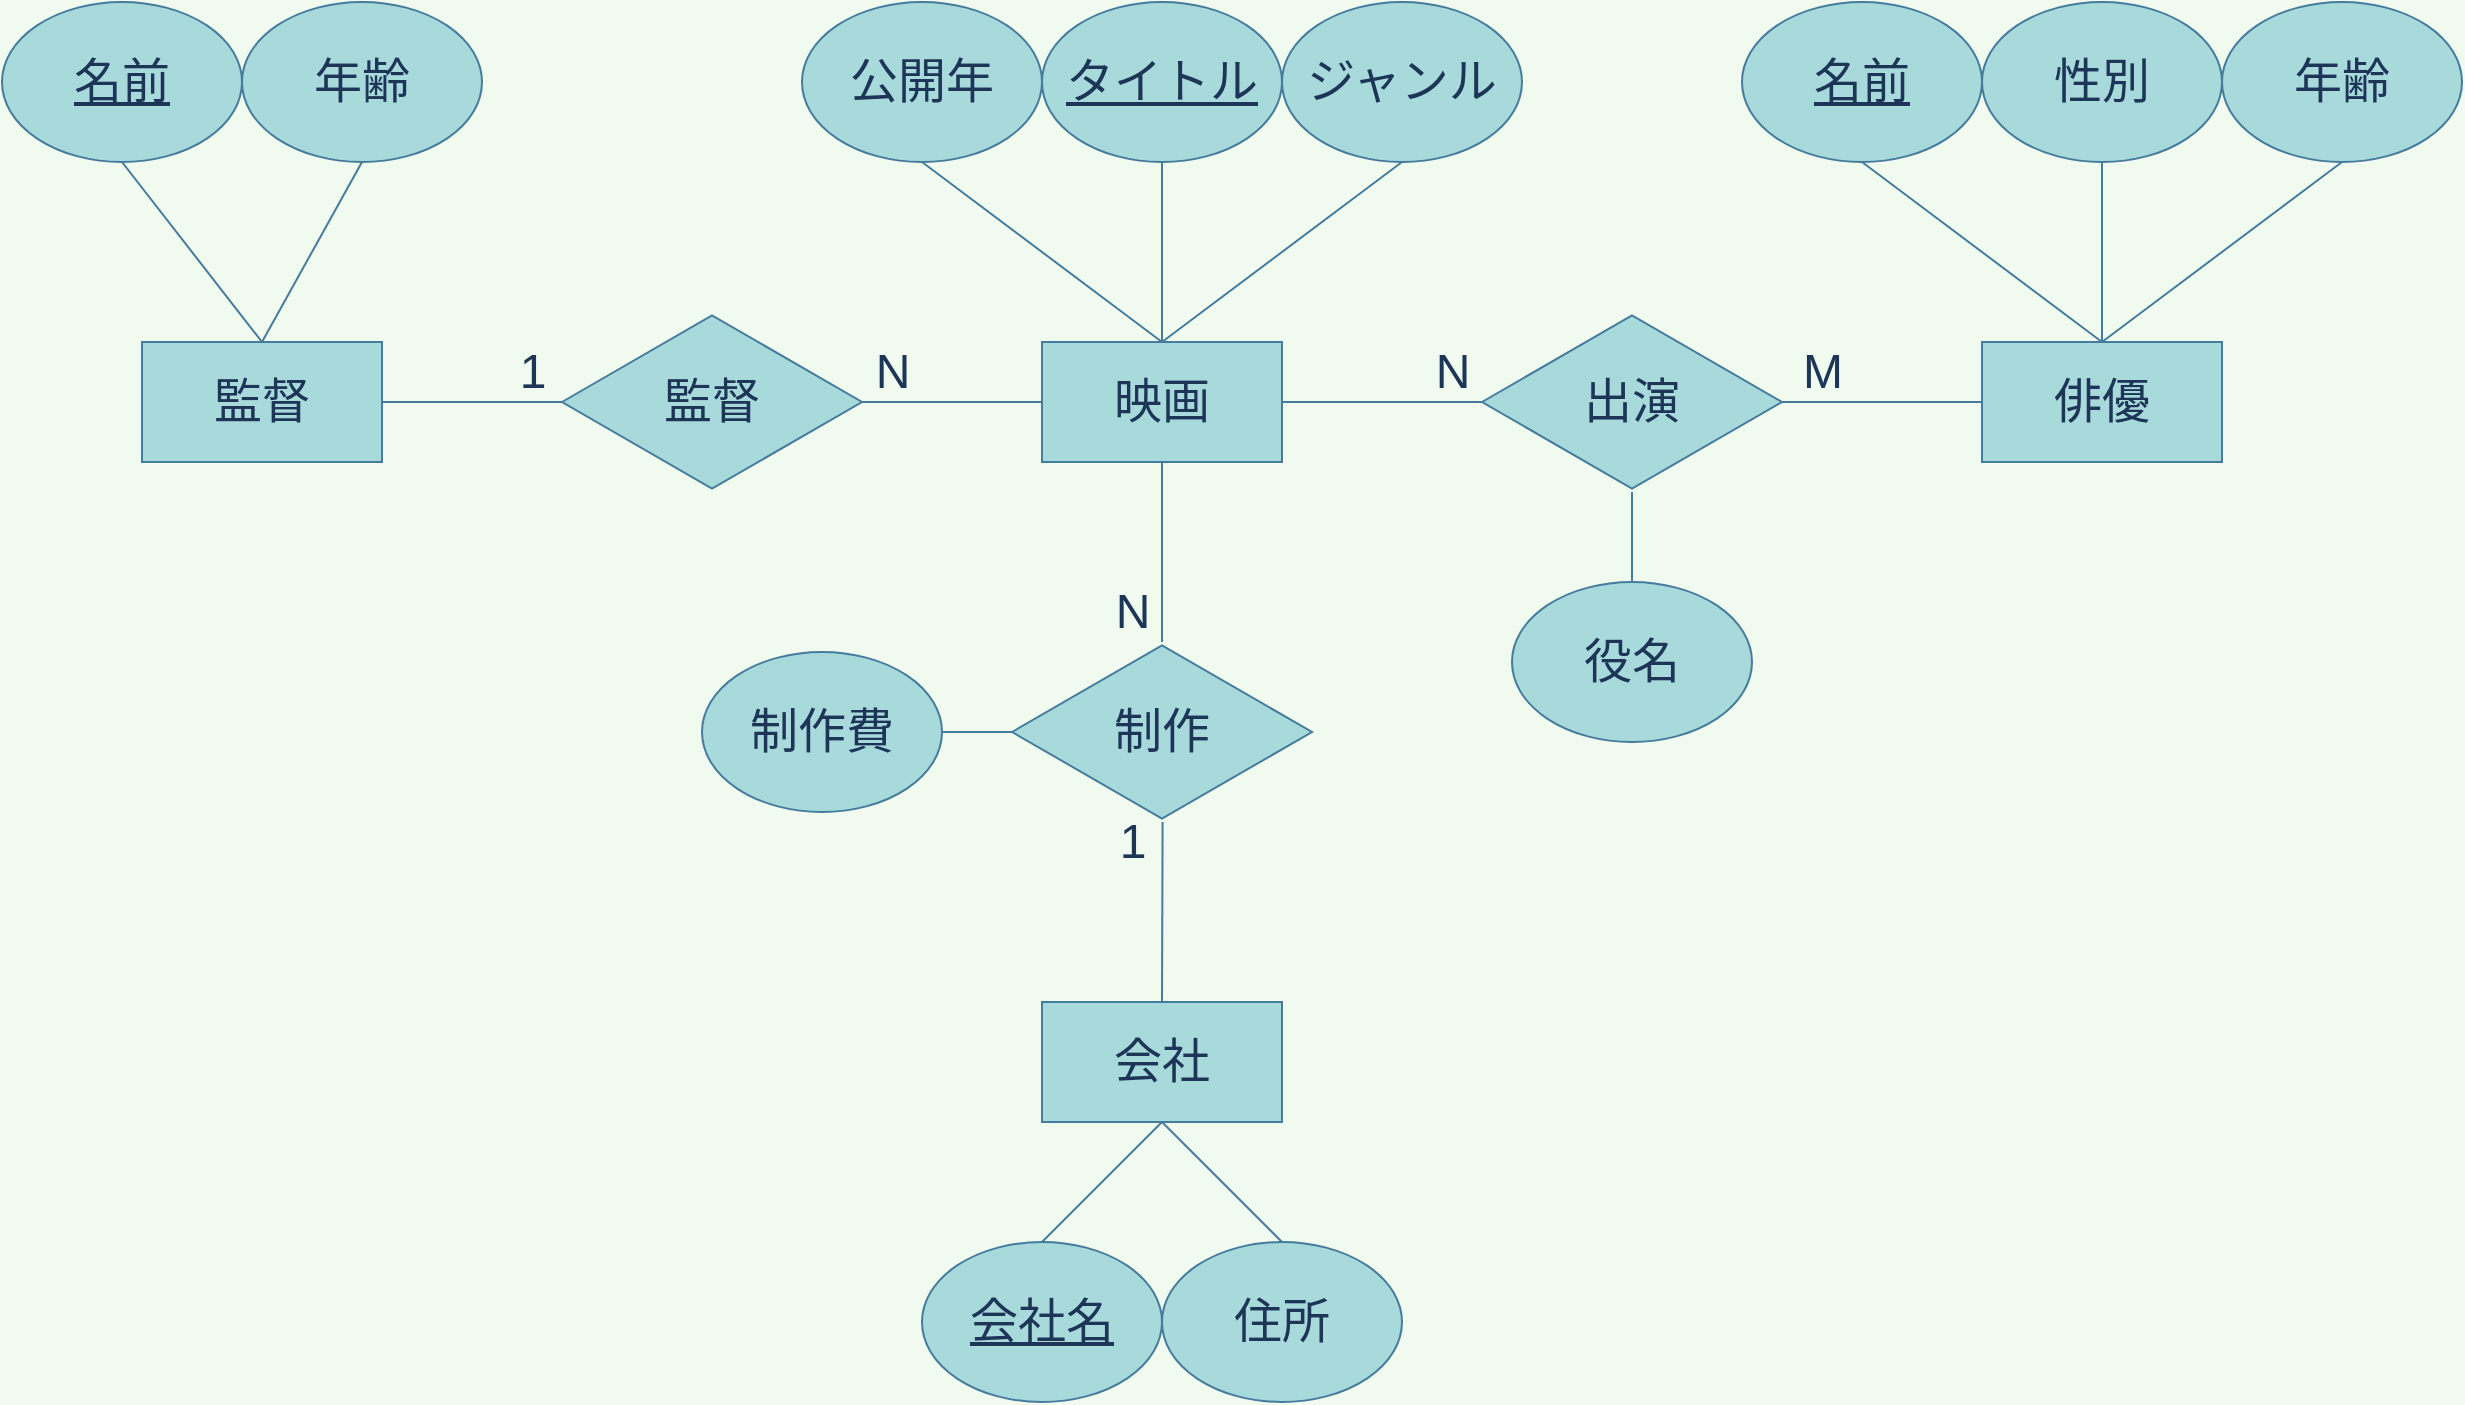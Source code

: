 <mxfile version="13.6.5">
    <diagram id="RapSkUgb8w5dOuWq6VPw" name="ページ1">
        <mxGraphModel dx="925" dy="637" grid="1" gridSize="10" guides="1" tooltips="1" connect="1" arrows="1" fold="1" page="0" pageScale="1" pageWidth="1169" pageHeight="827" background="#F1FAEE" math="0" shadow="0">
            <root>
                <mxCell id="0"/>
                <mxCell id="1" parent="0"/>
                <mxCell id="12" value="" style="endArrow=none;html=1;exitX=1;exitY=0.5;exitDx=0;exitDy=0;entryX=0;entryY=0.5;entryDx=0;entryDy=0;fontSize=24;fontColor=#1D3557;strokeColor=#457B9D;labelBackgroundColor=#F1FAEE;" parent="1" source="11" edge="1">
                    <mxGeometry width="50" height="50" relative="1" as="geometry">
                        <mxPoint x="560" y="320" as="sourcePoint"/>
                        <mxPoint x="520" y="220" as="targetPoint"/>
                    </mxGeometry>
                </mxCell>
                <mxCell id="11" value="監督" style="html=1;whiteSpace=wrap;aspect=fixed;shape=isoRectangle;fontSize=24;fillColor=#A8DADC;fontColor=#1D3557;strokeColor=#457B9D;" parent="1" vertex="1">
                    <mxGeometry x="280" y="175" width="150" height="90" as="geometry"/>
                </mxCell>
                <mxCell id="13" value="" style="endArrow=none;html=1;exitX=1;exitY=0.5;exitDx=0;exitDy=0;entryX=0;entryY=0.5;entryDx=0;entryDy=0;fontSize=24;fontColor=#1D3557;strokeColor=#457B9D;labelBackgroundColor=#F1FAEE;" parent="1" source="52" target="11" edge="1">
                    <mxGeometry width="50" height="50" relative="1" as="geometry">
                        <mxPoint x="240" y="225" as="sourcePoint"/>
                        <mxPoint x="520" y="220" as="targetPoint"/>
                    </mxGeometry>
                </mxCell>
                <mxCell id="15" value="" style="endArrow=none;html=1;entryX=1;entryY=0.5;entryDx=0;entryDy=0;exitX=0;exitY=0.5;exitDx=0;exitDy=0;fontSize=24;fontColor=#1D3557;strokeColor=#457B9D;labelBackgroundColor=#F1FAEE;" parent="1" source="16" edge="1">
                    <mxGeometry width="50" height="50" relative="1" as="geometry">
                        <mxPoint x="560" y="320" as="sourcePoint"/>
                        <mxPoint x="640" y="220" as="targetPoint"/>
                    </mxGeometry>
                </mxCell>
                <mxCell id="17" value="" style="endArrow=none;html=1;entryX=1;entryY=0.5;entryDx=0;entryDy=0;exitX=0;exitY=0.5;exitDx=0;exitDy=0;fontSize=24;fontColor=#1D3557;strokeColor=#457B9D;labelBackgroundColor=#F1FAEE;" parent="1" source="53" target="16" edge="1">
                    <mxGeometry width="50" height="50" relative="1" as="geometry">
                        <mxPoint x="980" y="220" as="sourcePoint"/>
                        <mxPoint x="640" y="220" as="targetPoint"/>
                    </mxGeometry>
                </mxCell>
                <mxCell id="24" value="" style="group;fontSize=24;fontColor=#1D3557;" parent="1" vertex="1" connectable="0">
                    <mxGeometry x="740" y="175" width="150" height="90" as="geometry"/>
                </mxCell>
                <mxCell id="16" value="出演" style="html=1;whiteSpace=wrap;aspect=fixed;shape=isoRectangle;fontSize=24;fillColor=#A8DADC;fontColor=#1D3557;strokeColor=#457B9D;" parent="24" vertex="1">
                    <mxGeometry width="150" height="90" as="geometry"/>
                </mxCell>
                <mxCell id="38" value="制作" style="html=1;whiteSpace=wrap;aspect=fixed;shape=isoRectangle;fontSize=24;fillColor=#A8DADC;fontColor=#1D3557;strokeColor=#457B9D;" parent="1" vertex="1">
                    <mxGeometry x="505" y="340" width="150" height="90" as="geometry"/>
                </mxCell>
                <mxCell id="44" value="" style="endArrow=none;html=1;entryX=0.5;entryY=1;entryDx=0;entryDy=0;fontSize=24;fontColor=#1D3557;strokeColor=#457B9D;labelBackgroundColor=#F1FAEE;" parent="1" source="38" target="54" edge="1">
                    <mxGeometry width="50" height="50" relative="1" as="geometry">
                        <mxPoint x="560" y="320" as="sourcePoint"/>
                        <mxPoint x="580" y="260" as="targetPoint"/>
                    </mxGeometry>
                </mxCell>
                <mxCell id="45" value="" style="endArrow=none;html=1;exitX=0.5;exitY=0;exitDx=0;exitDy=0;entryX=0.502;entryY=1;entryDx=0;entryDy=0;entryPerimeter=0;fontSize=24;fontColor=#1D3557;strokeColor=#457B9D;labelBackgroundColor=#F1FAEE;" parent="1" source="55" target="38" edge="1">
                    <mxGeometry width="50" height="50" relative="1" as="geometry">
                        <mxPoint x="580" y="500" as="sourcePoint"/>
                        <mxPoint x="610" y="270" as="targetPoint"/>
                    </mxGeometry>
                </mxCell>
                <mxCell id="46" value="1" style="text;html=1;align=center;verticalAlign=middle;resizable=0;points=[];autosize=1;fontColor=#1D3557;fontSize=24;" parent="1" vertex="1">
                    <mxGeometry x="550" y="425" width="30" height="30" as="geometry"/>
                </mxCell>
                <mxCell id="47" value="1" style="text;html=1;align=center;verticalAlign=middle;resizable=0;points=[];autosize=1;fontColor=#1D3557;fontSize=24;" parent="1" vertex="1">
                    <mxGeometry x="250" y="190" width="30" height="30" as="geometry"/>
                </mxCell>
                <mxCell id="48" value="N" style="text;html=1;align=center;verticalAlign=middle;resizable=0;points=[];autosize=1;fontColor=#1D3557;fontSize=24;" parent="1" vertex="1">
                    <mxGeometry x="550" y="310" width="30" height="30" as="geometry"/>
                </mxCell>
                <mxCell id="49" value="N" style="text;html=1;align=center;verticalAlign=middle;resizable=0;points=[];autosize=1;fontColor=#1D3557;fontSize=24;" parent="1" vertex="1">
                    <mxGeometry x="430" y="190" width="30" height="30" as="geometry"/>
                </mxCell>
                <mxCell id="51" value="N" style="text;html=1;align=center;verticalAlign=middle;resizable=0;points=[];autosize=1;fontColor=#1D3557;fontSize=24;" parent="1" vertex="1">
                    <mxGeometry x="710" y="190" width="30" height="30" as="geometry"/>
                </mxCell>
                <mxCell id="50" value="M" style="text;html=1;align=center;verticalAlign=middle;resizable=0;points=[];autosize=1;fontColor=#1D3557;fontSize=24;" parent="1" vertex="1">
                    <mxGeometry x="890" y="190" width="40" height="30" as="geometry"/>
                </mxCell>
                <mxCell id="52" value="監督" style="rounded=0;whiteSpace=wrap;html=1;sketch=0;fillColor=#A8DADC;fontSize=24;fontColor=#1D3557;strokeColor=#457B9D;" parent="1" vertex="1">
                    <mxGeometry x="70" y="190" width="120" height="60" as="geometry"/>
                </mxCell>
                <mxCell id="53" value="俳優" style="rounded=0;whiteSpace=wrap;html=1;sketch=0;fillColor=#A8DADC;fontSize=24;fontColor=#1D3557;strokeColor=#457B9D;" parent="1" vertex="1">
                    <mxGeometry x="990" y="190" width="120" height="60" as="geometry"/>
                </mxCell>
                <mxCell id="54" value="映画" style="rounded=0;whiteSpace=wrap;html=1;sketch=0;fillColor=#A8DADC;fontSize=24;fontColor=#1D3557;strokeColor=#457B9D;" parent="1" vertex="1">
                    <mxGeometry x="520" y="190" width="120" height="60" as="geometry"/>
                </mxCell>
                <mxCell id="55" value="会社" style="rounded=0;whiteSpace=wrap;html=1;sketch=0;fillColor=#A8DADC;fontSize=24;fontColor=#1D3557;strokeColor=#457B9D;" parent="1" vertex="1">
                    <mxGeometry x="520" y="520" width="120" height="60" as="geometry"/>
                </mxCell>
                <mxCell id="56" value="&lt;u&gt;タイトル&lt;/u&gt;" style="ellipse;whiteSpace=wrap;html=1;rounded=0;sketch=0;fillColor=#A8DADC;fontSize=24;fontColor=#1D3557;strokeColor=#457B9D;" parent="1" vertex="1">
                    <mxGeometry x="520" y="20" width="120" height="80" as="geometry"/>
                </mxCell>
                <mxCell id="57" value="公開年" style="ellipse;whiteSpace=wrap;html=1;rounded=0;sketch=0;fillColor=#A8DADC;fontSize=24;fontColor=#1D3557;strokeColor=#457B9D;" parent="1" vertex="1">
                    <mxGeometry x="400" y="20" width="120" height="80" as="geometry"/>
                </mxCell>
                <mxCell id="58" value="ジャンル" style="ellipse;whiteSpace=wrap;html=1;rounded=0;sketch=0;fillColor=#A8DADC;fontSize=24;fontColor=#1D3557;strokeColor=#457B9D;" parent="1" vertex="1">
                    <mxGeometry x="640" y="20" width="120" height="80" as="geometry"/>
                </mxCell>
                <mxCell id="66" value="" style="endArrow=none;html=1;fillColor=#A8DADC;fontSize=24;fontColor=#1D3557;entryX=0.5;entryY=0;entryDx=0;entryDy=0;exitX=0.5;exitY=1;exitDx=0;exitDy=0;strokeColor=#457B9D;labelBackgroundColor=#F1FAEE;" parent="1" source="57" target="54" edge="1">
                    <mxGeometry width="50" height="50" relative="1" as="geometry">
                        <mxPoint x="490" y="150" as="sourcePoint"/>
                        <mxPoint x="540" y="100" as="targetPoint"/>
                    </mxGeometry>
                </mxCell>
                <mxCell id="67" value="" style="endArrow=none;html=1;fillColor=#A8DADC;fontSize=24;fontColor=#1D3557;entryX=0.5;entryY=0;entryDx=0;entryDy=0;exitX=0.5;exitY=1;exitDx=0;exitDy=0;strokeColor=#457B9D;labelBackgroundColor=#F1FAEE;" parent="1" source="56" target="54" edge="1">
                    <mxGeometry width="50" height="50" relative="1" as="geometry">
                        <mxPoint x="470" y="60" as="sourcePoint"/>
                        <mxPoint x="590" y="200" as="targetPoint"/>
                    </mxGeometry>
                </mxCell>
                <mxCell id="68" value="" style="endArrow=none;html=1;fillColor=#A8DADC;fontSize=24;fontColor=#1D3557;exitX=0.5;exitY=0;exitDx=0;exitDy=0;strokeColor=#457B9D;entryX=0.5;entryY=1;entryDx=0;entryDy=0;labelBackgroundColor=#F1FAEE;" parent="1" source="54" target="58" edge="1">
                    <mxGeometry width="50" height="50" relative="1" as="geometry">
                        <mxPoint x="480" y="70" as="sourcePoint"/>
                        <mxPoint x="640" y="130" as="targetPoint"/>
                    </mxGeometry>
                </mxCell>
                <mxCell id="69" value="&lt;u&gt;名前&lt;/u&gt;" style="ellipse;whiteSpace=wrap;html=1;rounded=0;sketch=0;strokeColor=#457B9D;fillColor=#A8DADC;fontColor=#1D3557;fontSize=24;" parent="1" vertex="1">
                    <mxGeometry y="20" width="120" height="80" as="geometry"/>
                </mxCell>
                <mxCell id="70" value="年齢" style="ellipse;whiteSpace=wrap;html=1;rounded=0;sketch=0;strokeColor=#457B9D;fillColor=#A8DADC;fontColor=#1D3557;fontSize=24;" parent="1" vertex="1">
                    <mxGeometry x="120" y="20" width="120" height="80" as="geometry"/>
                </mxCell>
                <mxCell id="71" value="" style="endArrow=none;html=1;strokeColor=#457B9D;fillColor=#A8DADC;fontColor=#1D3557;exitX=0.5;exitY=0;exitDx=0;exitDy=0;entryX=0.5;entryY=1;entryDx=0;entryDy=0;fontSize=24;labelBackgroundColor=#F1FAEE;" parent="1" source="52" target="70" edge="1">
                    <mxGeometry width="50" height="50" relative="1" as="geometry">
                        <mxPoint x="100" y="150" as="sourcePoint"/>
                        <mxPoint x="150" y="100" as="targetPoint"/>
                    </mxGeometry>
                </mxCell>
                <mxCell id="72" value="" style="endArrow=none;html=1;strokeColor=#457B9D;fillColor=#A8DADC;fontColor=#1D3557;entryX=0.5;entryY=1;entryDx=0;entryDy=0;exitX=0.5;exitY=0;exitDx=0;exitDy=0;fontSize=24;labelBackgroundColor=#F1FAEE;" parent="1" source="52" target="69" edge="1">
                    <mxGeometry width="50" height="50" relative="1" as="geometry">
                        <mxPoint x="100" y="150" as="sourcePoint"/>
                        <mxPoint x="150" y="100" as="targetPoint"/>
                    </mxGeometry>
                </mxCell>
                <mxCell id="79" value="性別" style="ellipse;whiteSpace=wrap;html=1;rounded=0;sketch=0;fillColor=#A8DADC;fontSize=24;fontColor=#1D3557;strokeColor=#457B9D;" parent="1" vertex="1">
                    <mxGeometry x="990" y="20" width="120" height="80" as="geometry"/>
                </mxCell>
                <mxCell id="80" value="&lt;u&gt;名前&lt;/u&gt;" style="ellipse;whiteSpace=wrap;html=1;rounded=0;sketch=0;fillColor=#A8DADC;fontSize=24;fontColor=#1D3557;strokeColor=#457B9D;" parent="1" vertex="1">
                    <mxGeometry x="870" y="20" width="120" height="80" as="geometry"/>
                </mxCell>
                <mxCell id="81" value="年齢" style="ellipse;whiteSpace=wrap;html=1;rounded=0;sketch=0;fillColor=#A8DADC;fontSize=24;fontColor=#1D3557;strokeColor=#457B9D;" parent="1" vertex="1">
                    <mxGeometry x="1110" y="20" width="120" height="80" as="geometry"/>
                </mxCell>
                <mxCell id="82" value="" style="endArrow=none;html=1;fillColor=#A8DADC;fontSize=24;fontColor=#1D3557;entryX=0.5;entryY=0;entryDx=0;entryDy=0;exitX=0.5;exitY=1;exitDx=0;exitDy=0;strokeColor=#457B9D;labelBackgroundColor=#F1FAEE;" parent="1" source="80" edge="1">
                    <mxGeometry width="50" height="50" relative="1" as="geometry">
                        <mxPoint x="960" y="150" as="sourcePoint"/>
                        <mxPoint x="1050" y="190" as="targetPoint"/>
                    </mxGeometry>
                </mxCell>
                <mxCell id="83" value="" style="endArrow=none;html=1;fillColor=#A8DADC;fontSize=24;fontColor=#1D3557;entryX=0.5;entryY=0;entryDx=0;entryDy=0;exitX=0.5;exitY=1;exitDx=0;exitDy=0;strokeColor=#457B9D;labelBackgroundColor=#F1FAEE;" parent="1" source="79" edge="1">
                    <mxGeometry width="50" height="50" relative="1" as="geometry">
                        <mxPoint x="940" y="60" as="sourcePoint"/>
                        <mxPoint x="1050" y="190" as="targetPoint"/>
                    </mxGeometry>
                </mxCell>
                <mxCell id="84" value="" style="endArrow=none;html=1;fillColor=#A8DADC;fontSize=24;fontColor=#1D3557;exitX=0.5;exitY=0;exitDx=0;exitDy=0;strokeColor=#457B9D;entryX=0.5;entryY=1;entryDx=0;entryDy=0;labelBackgroundColor=#F1FAEE;" parent="1" target="81" edge="1">
                    <mxGeometry width="50" height="50" relative="1" as="geometry">
                        <mxPoint x="1050" y="190" as="sourcePoint"/>
                        <mxPoint x="1110" y="130" as="targetPoint"/>
                    </mxGeometry>
                </mxCell>
                <mxCell id="91" value="&lt;u&gt;会社名&lt;/u&gt;" style="ellipse;whiteSpace=wrap;html=1;rounded=0;sketch=0;strokeColor=#457B9D;fillColor=#A8DADC;fontSize=24;fontColor=#1D3557;" parent="1" vertex="1">
                    <mxGeometry x="460" y="640" width="120" height="80" as="geometry"/>
                </mxCell>
                <mxCell id="92" value="住所" style="ellipse;whiteSpace=wrap;html=1;rounded=0;sketch=0;strokeColor=#457B9D;fillColor=#A8DADC;fontSize=24;fontColor=#1D3557;" parent="1" vertex="1">
                    <mxGeometry x="580" y="640" width="120" height="80" as="geometry"/>
                </mxCell>
                <mxCell id="96" value="" style="endArrow=none;html=1;strokeColor=#457B9D;fillColor=#A8DADC;fontSize=24;fontColor=#1D3557;entryX=0.5;entryY=0;entryDx=0;entryDy=0;exitX=0.5;exitY=1;exitDx=0;exitDy=0;labelBackgroundColor=#F1FAEE;" parent="1" source="55" target="92" edge="1">
                    <mxGeometry width="50" height="50" relative="1" as="geometry">
                        <mxPoint x="620" y="460" as="sourcePoint"/>
                        <mxPoint x="670" y="410" as="targetPoint"/>
                    </mxGeometry>
                </mxCell>
                <mxCell id="97" value="" style="endArrow=none;html=1;strokeColor=#457B9D;fillColor=#A8DADC;fontSize=24;fontColor=#1D3557;exitX=0.5;exitY=0;exitDx=0;exitDy=0;entryX=0.5;entryY=1;entryDx=0;entryDy=0;labelBackgroundColor=#F1FAEE;" parent="1" source="91" target="55" edge="1">
                    <mxGeometry width="50" height="50" relative="1" as="geometry">
                        <mxPoint x="620" y="460" as="sourcePoint"/>
                        <mxPoint x="590" y="610" as="targetPoint"/>
                    </mxGeometry>
                </mxCell>
                <mxCell id="98" value="制作費" style="ellipse;whiteSpace=wrap;html=1;rounded=0;sketch=0;strokeColor=#457B9D;fillColor=#A8DADC;fontSize=24;fontColor=#1D3557;" parent="1" vertex="1">
                    <mxGeometry x="350" y="345" width="120" height="80" as="geometry"/>
                </mxCell>
                <mxCell id="100" value="" style="endArrow=none;html=1;strokeColor=#457B9D;fillColor=#A8DADC;fontSize=24;fontColor=#1D3557;labelBackgroundColor=#F1FAEE;" parent="1" source="38" target="98" edge="1">
                    <mxGeometry width="50" height="50" relative="1" as="geometry">
                        <mxPoint x="740" y="440" as="sourcePoint"/>
                        <mxPoint x="480" y="450" as="targetPoint"/>
                    </mxGeometry>
                </mxCell>
                <mxCell id="101" value="役名" style="ellipse;whiteSpace=wrap;html=1;fillColor=#A8DADC;strokeColor=#457B9D;fontColor=#1D3557;fontSize=24;" parent="1" vertex="1">
                    <mxGeometry x="755" y="310" width="120" height="80" as="geometry"/>
                </mxCell>
                <mxCell id="102" value="" style="endArrow=none;html=1;labelBackgroundColor=#F1FAEE;strokeColor=#457B9D;fontColor=#1D3557;fontSize=24;" parent="1" source="101" target="16" edge="1">
                    <mxGeometry width="50" height="50" relative="1" as="geometry">
                        <mxPoint x="570" y="490" as="sourcePoint"/>
                        <mxPoint x="620" y="440" as="targetPoint"/>
                    </mxGeometry>
                </mxCell>
            </root>
        </mxGraphModel>
    </diagram>
</mxfile>
